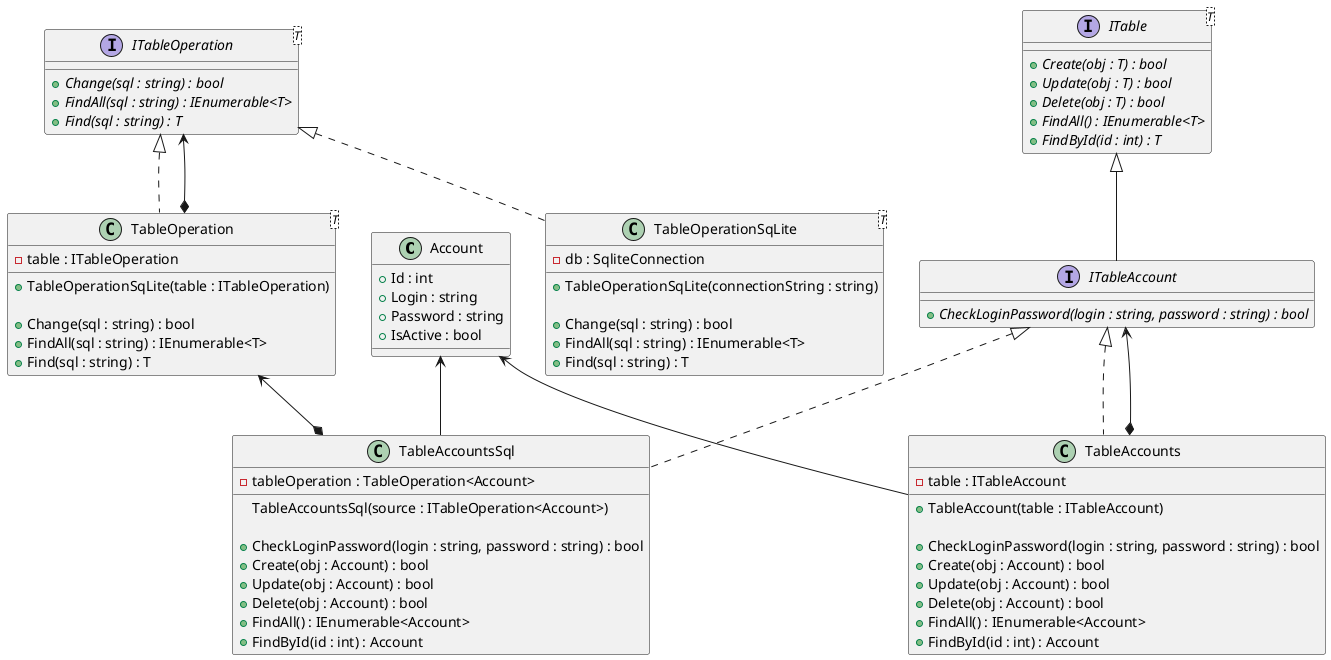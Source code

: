 ﻿@startuml
'https://plantuml.com/class-diagram

class Account {
+ Id : int
+ Login : string
+ Password : string
+ IsActive : bool
}

interface ITableOperation<T> {
+ {abstract} Change(sql : string) : bool
+ {abstract} FindAll(sql : string) : IEnumerable<T>
+ {abstract} Find(sql : string) : T
}

ITableOperation <|.. TableOperationSqLite
class TableOperationSqLite<T> {
- db : SqliteConnection

+ TableOperationSqLite(connectionString : string)

+ Change(sql : string) : bool
+ FindAll(sql : string) : IEnumerable<T>
+ Find(sql : string) : T
}

ITableOperation <|.. TableOperation
ITableOperation <--* TableOperation
class TableOperation<T> {
- table : ITableOperation

+ TableOperationSqLite(table : ITableOperation)

+ Change(sql : string) : bool
+ FindAll(sql : string) : IEnumerable<T>
+ Find(sql : string) : T
}

interface ITable<T> {
+ {abstract} Create(obj : T) : bool
+ {abstract} Update(obj : T) : bool
+ {abstract} Delete(obj : T) : bool
+ {abstract} FindAll() : IEnumerable<T>
+ {abstract} FindById(id : int) : T
}

ITable <|-- ITableAccount
interface ITableAccount {
+ {abstract} CheckLoginPassword(login : string, password : string) : bool
}

ITableAccount <|.. TableAccountsSql
TableOperation <--* TableAccountsSql
Account <-- TableAccountsSql
class TableAccountsSql {
- tableOperation : TableOperation<Account>

TableAccountsSql(source : ITableOperation<Account>)

+ CheckLoginPassword(login : string, password : string) : bool
+ Create(obj : Account) : bool
+ Update(obj : Account) : bool
+ Delete(obj : Account) : bool
+ FindAll() : IEnumerable<Account>
+ FindById(id : int) : Account
}

ITableAccount <|.. TableAccounts
ITableAccount <--* TableAccounts
Account <-- TableAccounts
class TableAccounts {
- table : ITableAccount

+ TableAccount(table : ITableAccount)

+ CheckLoginPassword(login : string, password : string) : bool
+ Create(obj : Account) : bool
+ Update(obj : Account) : bool
+ Delete(obj : Account) : bool
+ FindAll() : IEnumerable<Account>
+ FindById(id : int) : Account
}

@enduml